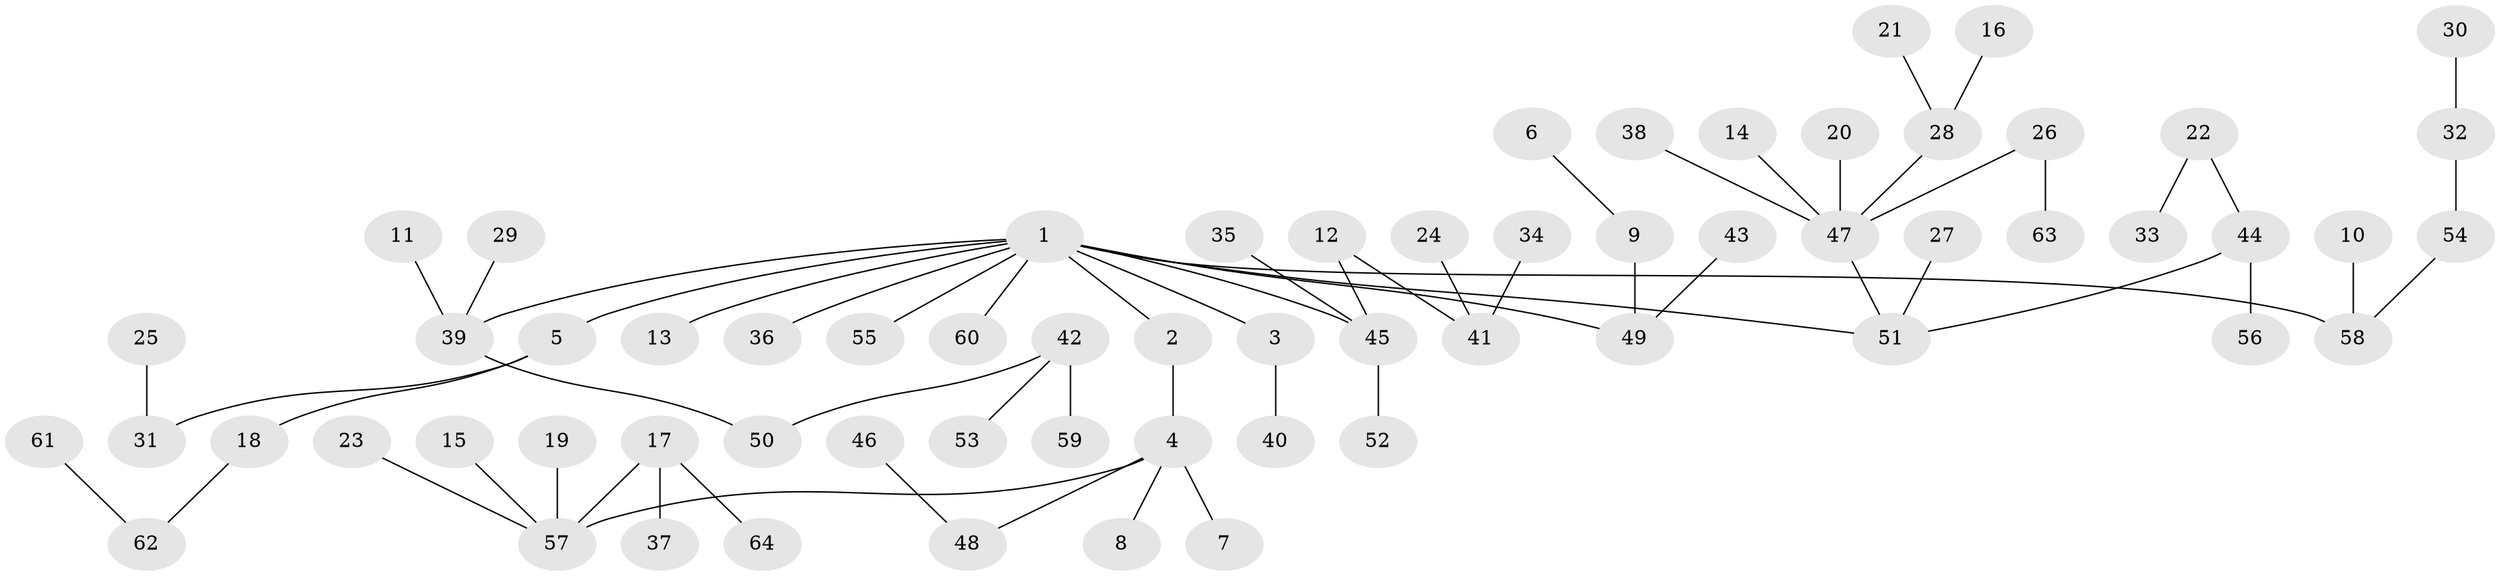 // original degree distribution, {3: 0.15625, 9: 0.0078125, 4: 0.078125, 6: 0.0078125, 5: 0.0390625, 2: 0.1796875, 1: 0.53125}
// Generated by graph-tools (version 1.1) at 2025/26/03/09/25 03:26:31]
// undirected, 64 vertices, 63 edges
graph export_dot {
graph [start="1"]
  node [color=gray90,style=filled];
  1;
  2;
  3;
  4;
  5;
  6;
  7;
  8;
  9;
  10;
  11;
  12;
  13;
  14;
  15;
  16;
  17;
  18;
  19;
  20;
  21;
  22;
  23;
  24;
  25;
  26;
  27;
  28;
  29;
  30;
  31;
  32;
  33;
  34;
  35;
  36;
  37;
  38;
  39;
  40;
  41;
  42;
  43;
  44;
  45;
  46;
  47;
  48;
  49;
  50;
  51;
  52;
  53;
  54;
  55;
  56;
  57;
  58;
  59;
  60;
  61;
  62;
  63;
  64;
  1 -- 2 [weight=1.0];
  1 -- 3 [weight=1.0];
  1 -- 5 [weight=1.0];
  1 -- 13 [weight=1.0];
  1 -- 36 [weight=1.0];
  1 -- 39 [weight=1.0];
  1 -- 45 [weight=1.0];
  1 -- 49 [weight=1.0];
  1 -- 51 [weight=1.0];
  1 -- 55 [weight=1.0];
  1 -- 58 [weight=1.0];
  1 -- 60 [weight=1.0];
  2 -- 4 [weight=1.0];
  3 -- 40 [weight=1.0];
  4 -- 7 [weight=1.0];
  4 -- 8 [weight=1.0];
  4 -- 48 [weight=1.0];
  4 -- 57 [weight=1.0];
  5 -- 18 [weight=1.0];
  5 -- 31 [weight=1.0];
  6 -- 9 [weight=1.0];
  9 -- 49 [weight=1.0];
  10 -- 58 [weight=1.0];
  11 -- 39 [weight=1.0];
  12 -- 41 [weight=1.0];
  12 -- 45 [weight=1.0];
  14 -- 47 [weight=1.0];
  15 -- 57 [weight=1.0];
  16 -- 28 [weight=1.0];
  17 -- 37 [weight=1.0];
  17 -- 57 [weight=1.0];
  17 -- 64 [weight=1.0];
  18 -- 62 [weight=1.0];
  19 -- 57 [weight=1.0];
  20 -- 47 [weight=1.0];
  21 -- 28 [weight=1.0];
  22 -- 33 [weight=1.0];
  22 -- 44 [weight=1.0];
  23 -- 57 [weight=1.0];
  24 -- 41 [weight=1.0];
  25 -- 31 [weight=1.0];
  26 -- 47 [weight=1.0];
  26 -- 63 [weight=1.0];
  27 -- 51 [weight=1.0];
  28 -- 47 [weight=1.0];
  29 -- 39 [weight=1.0];
  30 -- 32 [weight=1.0];
  32 -- 54 [weight=1.0];
  34 -- 41 [weight=1.0];
  35 -- 45 [weight=1.0];
  38 -- 47 [weight=1.0];
  39 -- 50 [weight=1.0];
  42 -- 50 [weight=1.0];
  42 -- 53 [weight=1.0];
  42 -- 59 [weight=1.0];
  43 -- 49 [weight=1.0];
  44 -- 51 [weight=1.0];
  44 -- 56 [weight=1.0];
  45 -- 52 [weight=1.0];
  46 -- 48 [weight=1.0];
  47 -- 51 [weight=1.0];
  54 -- 58 [weight=1.0];
  61 -- 62 [weight=1.0];
}
